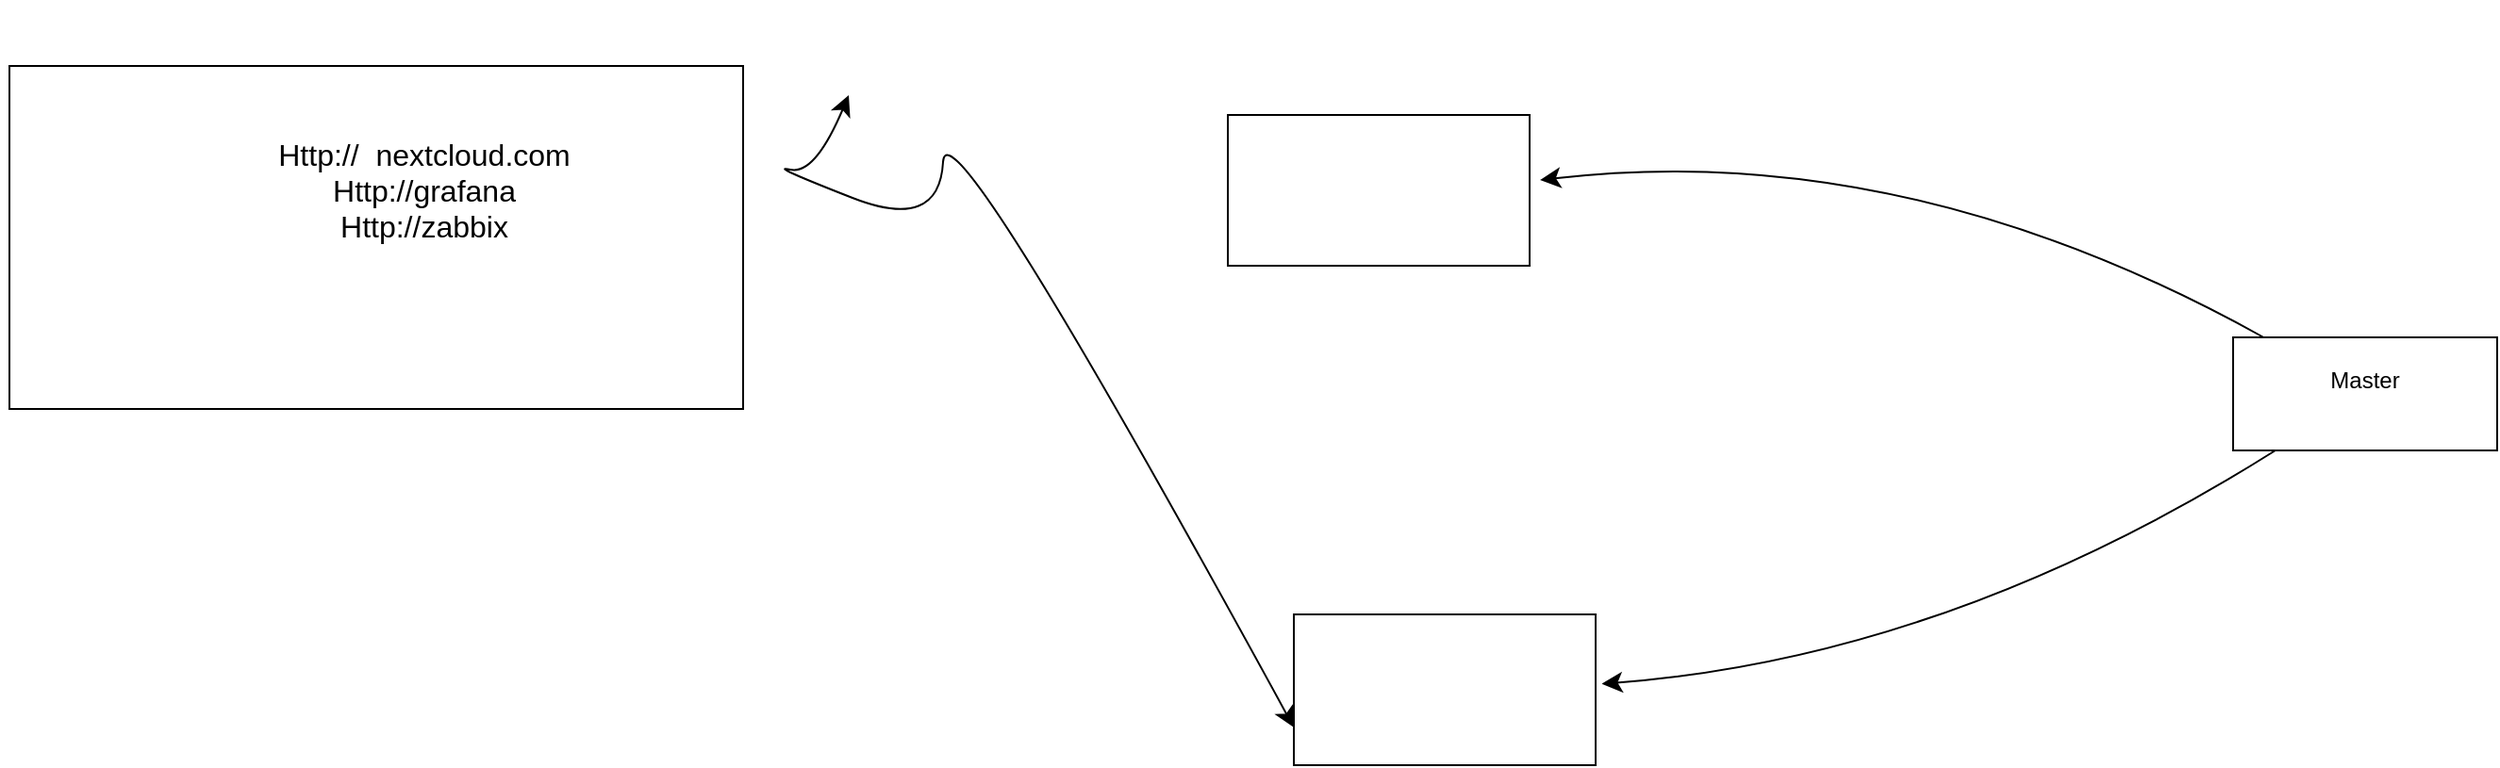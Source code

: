 <mxfile version="26.0.16">
  <diagram name="Page-1" id="QJklp44X6ehhaURbejfu">
    <mxGraphModel dx="1818" dy="456" grid="0" gridSize="10" guides="1" tooltips="1" connect="1" arrows="1" fold="1" page="0" pageScale="1" pageWidth="827" pageHeight="1169" math="0" shadow="0">
      <root>
        <mxCell id="0" />
        <mxCell id="1" parent="0" />
        <mxCell id="oq4wV3woJ2TiqAWUm2tG-8" style="edgeStyle=none;curved=1;rounded=0;orthogonalLoop=1;jettySize=auto;html=1;fontSize=12;startSize=8;endSize=8;" edge="1" parent="1" source="oq4wV3woJ2TiqAWUm2tG-1">
          <mxGeometry relative="1" as="geometry">
            <mxPoint x="616.545" y="158.545" as="targetPoint" />
            <Array as="points">
              <mxPoint x="810" y="136" />
            </Array>
          </mxGeometry>
        </mxCell>
        <mxCell id="oq4wV3woJ2TiqAWUm2tG-9" style="edgeStyle=none;curved=1;rounded=0;orthogonalLoop=1;jettySize=auto;html=1;fontSize=12;startSize=8;endSize=8;" edge="1" parent="1" source="oq4wV3woJ2TiqAWUm2tG-1">
          <mxGeometry relative="1" as="geometry">
            <mxPoint x="649.273" y="425.818" as="targetPoint" />
            <Array as="points">
              <mxPoint x="832" y="412" />
            </Array>
          </mxGeometry>
        </mxCell>
        <mxCell id="oq4wV3woJ2TiqAWUm2tG-1" value="Master&lt;div&gt;&lt;br&gt;&lt;/div&gt;" style="whiteSpace=wrap;html=1;" vertex="1" parent="1">
          <mxGeometry x="984" y="242" width="140" height="60" as="geometry" />
        </mxCell>
        <mxCell id="oq4wV3woJ2TiqAWUm2tG-2" value="" style="rounded=0;whiteSpace=wrap;html=1;" vertex="1" parent="1">
          <mxGeometry x="486" y="389" width="160" height="80" as="geometry" />
        </mxCell>
        <mxCell id="oq4wV3woJ2TiqAWUm2tG-3" value="" style="rounded=0;whiteSpace=wrap;html=1;" vertex="1" parent="1">
          <mxGeometry x="451" y="124" width="160" height="80" as="geometry" />
        </mxCell>
        <mxCell id="oq4wV3woJ2TiqAWUm2tG-4" value="" style="rounded=0;whiteSpace=wrap;html=1;" vertex="1" parent="1">
          <mxGeometry x="-195" y="98" width="389" height="182" as="geometry" />
        </mxCell>
        <mxCell id="oq4wV3woJ2TiqAWUm2tG-11" value="Http:// &amp;nbsp;nextcloud.com&lt;div&gt;Http://grafana&lt;/div&gt;&lt;div&gt;Http://zabbix&lt;/div&gt;" style="text;strokeColor=none;fillColor=none;html=1;align=center;verticalAlign=middle;whiteSpace=wrap;rounded=0;fontSize=16;" vertex="1" parent="1">
          <mxGeometry x="-200" y="63" width="450" height="202" as="geometry" />
        </mxCell>
        <mxCell id="oq4wV3woJ2TiqAWUm2tG-14" value="" style="edgeStyle=none;orthogonalLoop=1;jettySize=auto;html=1;endArrow=classic;startArrow=classic;endSize=8;startSize=8;rounded=0;fontSize=12;curved=1;exitX=1;exitY=0.25;exitDx=0;exitDy=0;entryX=0;entryY=0.75;entryDx=0;entryDy=0;" edge="1" parent="1" source="oq4wV3woJ2TiqAWUm2tG-11" target="oq4wV3woJ2TiqAWUm2tG-2">
          <mxGeometry width="140" relative="1" as="geometry">
            <mxPoint x="290" y="245" as="sourcePoint" />
            <mxPoint x="500" y="370" as="targetPoint" />
            <Array as="points">
              <mxPoint x="232" y="156" />
              <mxPoint x="206" y="150" />
              <mxPoint x="298" y="186" />
              <mxPoint x="302" y="112" />
            </Array>
          </mxGeometry>
        </mxCell>
      </root>
    </mxGraphModel>
  </diagram>
</mxfile>
